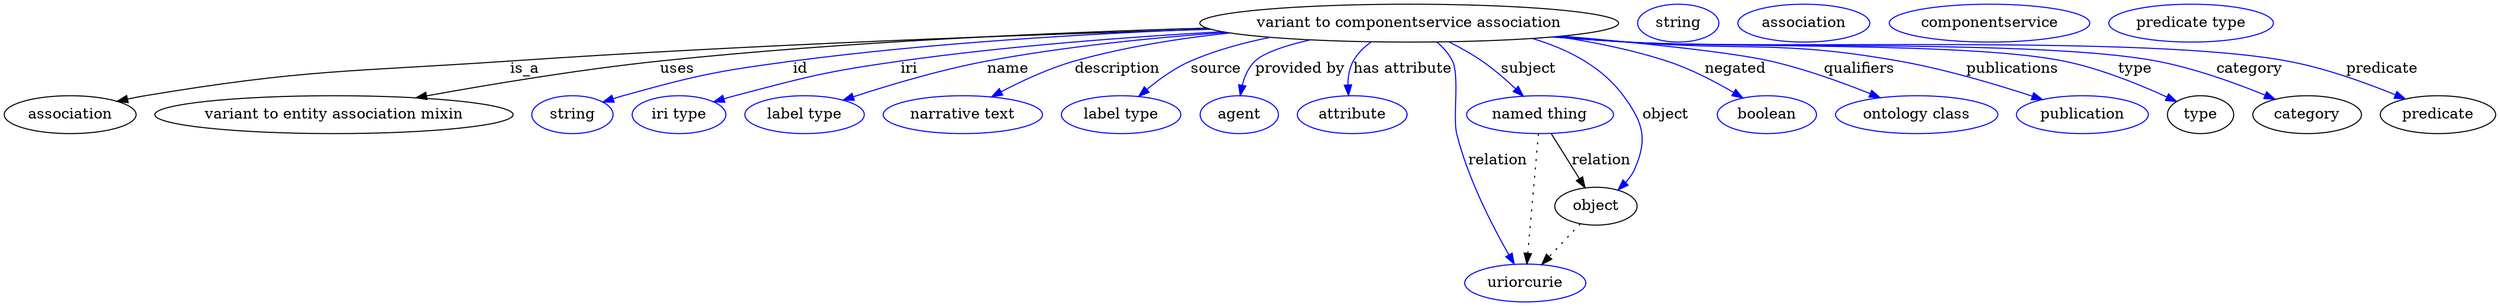 digraph {
	graph [bb="0,0,2360,283"];
	node [label="\N"];
	"variant to componentservice association"	[height=0.5,
		label="variant to componentservice association",
		pos="1331.4,265",
		width=5.5065];
	association	[height=0.5,
		pos="62.394,178",
		width=1.7332];
	"variant to componentservice association" -> association	[label=is_a,
		lp="493.39,221.5",
		pos="e,106.89,190.66 1143.4,259.19 970.67,254.08 707.59,244.56 479.39,229 325.28,218.49 285.77,221.38 133.39,196 128,195.1 122.41,194.02 \
116.84,192.85"];
	"variant to entity association mixin"	[height=0.5,
		pos="312.39,178",
		width=4.7121];
	"variant to componentservice association" -> "variant to entity association mixin"	[label=uses,
		lp="637.89,221.5",
		pos="e,390.18,194.05 1139.6,260.31 996.47,256.16 796.29,247.4 621.39,229 546.39,221.11 461.9,207.08 400.25,195.89"];
	id	[color=blue,
		height=0.5,
		label=string,
		pos="538.39,178",
		width=1.0652];
	"variant to componentservice association" -> id	[color=blue,
		label=id,
		lp="754.39,221.5",
		pos="e,567.38,189.99 1142.4,259.48 1027.7,255.06 878.68,246.3 747.39,229 674.98,219.46 656.77,215.57 586.39,196 583.29,195.14 580.09,\
194.17 576.89,193.15",
		style=solid];
	iri	[color=blue,
		height=0.5,
		label="iri type",
		pos="639.39,178",
		width=1.2277];
	"variant to componentservice association" -> iri	[color=blue,
		label=iri,
		lp="857.39,221.5",
		pos="e,672.32,190.14 1154.5,256.87 1063.1,251.74 949.92,243.15 849.39,229 778.79,219.06 761.32,214.25 692.39,196 689.02,195.11 685.55,\
194.13 682.07,193.11",
		style=solid];
	name	[color=blue,
		height=0.5,
		label="label type",
		pos="758.39,178",
		width=1.5707];
	"variant to componentservice association" -> name	[color=blue,
		label=name,
		lp="951.39,221.5",
		pos="e,795.02,191.84 1158.1,256.2 1087.4,251.11 1005.1,242.73 931.39,229 887.76,220.86 839.31,206.37 804.81,195.08",
		style=solid];
	description	[color=blue,
		height=0.5,
		label="narrative text",
		pos="908.39,178",
		width=2.0943];
	"variant to componentservice association" -> description	[color=blue,
		label=description,
		lp="1054.9,221.5",
		pos="e,935.75,195 1161.6,255.68 1113.4,250.52 1061.3,242.25 1014.4,229 990.22,222.17 964.71,210.3 944.78,199.84",
		style=solid];
	source	[color=blue,
		height=0.5,
		label="label type",
		pos="1058.4,178",
		width=1.5707];
	"variant to componentservice association" -> source	[color=blue,
		label=source,
		lp="1148.4,221.5",
		pos="e,1075.1,195.34 1199.7,251.5 1174.1,246.38 1147.9,239.16 1124.4,229 1109.3,222.47 1094.5,211.77 1082.7,201.94",
		style=solid];
	"provided by"	[color=blue,
		height=0.5,
		label=agent,
		pos="1170.4,178",
		width=1.0291];
	"variant to componentservice association" -> "provided by"	[color=blue,
		label="provided by",
		lp="1227.9,221.5",
		pos="e,1171.3,196.08 1237.6,249.1 1214.5,243.78 1193.9,237.06 1185.4,229 1179,222.98 1175.3,214.38 1173.2,206",
		style=solid];
	"has attribute"	[color=blue,
		height=0.5,
		label=attribute,
		pos="1277.4,178",
		width=1.4443];
	"variant to componentservice association" -> "has attribute"	[color=blue,
		label="has attribute",
		lp="1325.4,221.5",
		pos="e,1273.9,196.23 1295.4,247.11 1288.6,242.25 1282.4,236.24 1278.4,229 1274.6,222.2 1273.4,214.06 1273.4,206.33",
		style=solid];
	subject	[color=blue,
		height=0.5,
		label="named thing",
		pos="1455.4,178",
		width=1.9318];
	"variant to componentservice association" -> subject	[color=blue,
		label=subject,
		lp="1444.4,221.5",
		pos="e,1439.5,195.56 1369,247.23 1379.5,241.94 1390.7,235.71 1400.4,229 1411.5,221.33 1422.7,211.57 1432.1,202.72",
		style=solid];
	relation	[color=blue,
		height=0.5,
		label=uriorcurie,
		pos="1441.4,18",
		width=1.5887];
	"variant to componentservice association" -> relation	[color=blue,
		label=relation,
		lp="1415.4,134.5",
		pos="e,1430.9,36.019 1357.7,247 1363.5,241.93 1369,235.87 1372.4,229 1379.2,215.24 1372.7,174.91 1376.4,160 1386.9,117.63 1410.1,72.455 \
1425.8,44.97",
		style=solid];
	negated	[color=blue,
		height=0.5,
		label=boolean,
		pos="1670.4,178",
		width=1.2999];
	"variant to componentservice association" -> negated	[color=blue,
		label=negated,
		lp="1640.4,221.5",
		pos="e,1647.6,193.88 1471.7,252.23 1506.1,247.07 1542.5,239.66 1575.4,229 1597.6,221.81 1620.8,209.69 1638.7,199.19",
		style=solid];
	qualifiers	[color=blue,
		height=0.5,
		label="ontology class",
		pos="1811.4,178",
		width=2.1304];
	"variant to componentservice association" -> qualifiers	[color=blue,
		label=qualifiers,
		lp="1757.9,221.5",
		pos="e,1776.9,194.17 1476.7,252.69 1552.3,246.09 1636.5,237.43 1673.4,229 1705.7,221.61 1740.8,208.83 1767.5,198.04",
		style=solid];
	publications	[color=blue,
		height=0.5,
		label=publication,
		pos="1968.4,178",
		width=1.7332];
	"variant to componentservice association" -> publications	[color=blue,
		label=publications,
		lp="1902.4,221.5",
		pos="e,1930.5,192.48 1472.1,252.28 1494.6,250.47 1517.6,248.65 1539.4,247 1653.1,238.35 1683.1,248.95 1795.4,229 1838.5,221.34 1886.3,\
207.08 1920.7,195.74",
		style=solid];
	type	[height=0.5,
		pos="2080.4,178",
		width=0.86659];
	"variant to componentservice association" -> type	[color=blue,
		label=type,
		lp="2018.4,221.5",
		pos="e,2057.6,190.47 1469,252.02 1492.4,250.18 1516.6,248.43 1539.4,247 1630.6,241.28 1860.8,247.11 1950.4,229 1985.1,221.99 2022.6,206.66 \
2048.3,194.81",
		style=solid];
	category	[height=0.5,
		pos="2181.4,178",
		width=1.4263];
	"variant to componentservice association" -> category	[color=blue,
		label=category,
		lp="2126.9,221.5",
		pos="e,2151.2,192.57 1468.1,251.93 1491.9,250.09 1516.3,248.36 1539.4,247 1650.2,240.48 1929.4,249.54 2038.4,229 2074.3,222.23 2113.4,\
208.05 2141.7,196.52",
		style=solid];
	object	[height=0.5,
		pos="1508.4,91",
		width=1.0832];
	"variant to componentservice association" -> object	[color=blue,
		label=object,
		lp="1574.4,178",
		pos="e,1529.4,106.44 1448,250.42 1481.2,240.6 1513.8,223.99 1534.4,196 1552.8,170.99 1557.7,155.52 1545.4,127 1543.3,122.15 1540.2,117.66 \
1536.6,113.62",
		style=solid];
	predicate	[height=0.5,
		pos="2305.4,178",
		width=1.5165];
	"variant to componentservice association" -> predicate	[color=blue,
		label=predicate,
		lp="2252.4,221.5",
		pos="e,2274.3,192.98 1467.3,251.86 1491.3,250.01 1516.1,248.29 1539.4,247 1677.7,239.36 2026.2,254.15 2162.4,229 2198,222.42 2236.7,208.44 \
2264.9,196.94",
		style=solid];
	subject -> relation	[pos="e,1442.9,36.188 1453.9,159.79 1451.5,132.48 1446.7,78.994 1443.8,46.38",
		style=dotted];
	subject -> object	[label=relation,
		lp="1513.4,134.5",
		pos="e,1498,108.6 1466.1,159.8 1473.8,147.54 1484.2,130.87 1492.7,117.13"];
	association_type	[color=blue,
		height=0.5,
		label=string,
		pos="1586.4,265",
		width=1.0652];
	association_category	[color=blue,
		height=0.5,
		label=association,
		pos="1705.4,265",
		width=1.7332];
	object -> relation	[pos="e,1457.2,35.702 1493.5,74.243 1484.9,65.127 1473.9,53.465 1464.2,43.208",
		style=dotted];
	"variant to componentservice association_object"	[color=blue,
		height=0.5,
		label=componentservice,
		pos="1880.4,265",
		width=2.6359];
	"variant to componentservice association_predicate"	[color=blue,
		height=0.5,
		label="predicate type",
		pos="2071.4,265",
		width=2.1665];
}
